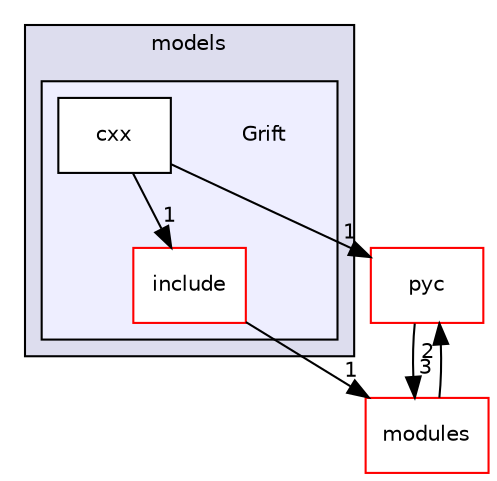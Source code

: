 digraph "Grift" {
  compound=true
  node [ fontsize="10", fontname="Helvetica"];
  edge [ labelfontsize="10", labelfontname="Helvetica"];
  subgraph clusterdir_5ed8ceece10d3d385b36a81739f690a3 {
    graph [ bgcolor="#ddddee", pencolor="black", label="models" fontname="Helvetica", fontsize="10", URL="dir_5ed8ceece10d3d385b36a81739f690a3.html"]
  subgraph clusterdir_2568a42fee3ce195aab69c98d8d6ec37 {
    graph [ bgcolor="#eeeeff", pencolor="black", label="" URL="dir_2568a42fee3ce195aab69c98d8d6ec37.html"];
    dir_2568a42fee3ce195aab69c98d8d6ec37 [shape=plaintext label="Grift"];
    dir_e0dfaa133471ae339b06539c84fd2907 [shape=box label="cxx" color="black" fillcolor="white" style="filled" URL="dir_e0dfaa133471ae339b06539c84fd2907.html"];
    dir_602555a6bc3396a406a211011b30c483 [shape=box label="include" color="red" fillcolor="white" style="filled" URL="dir_602555a6bc3396a406a211011b30c483.html"];
  }
  }
  dir_ec4844e93998863f4e611fcf0d12b86b [shape=box label="pyc" fillcolor="white" style="filled" color="red" URL="dir_ec4844e93998863f4e611fcf0d12b86b.html"];
  dir_ee3c23494b4011e6a628e4900ef262df [shape=box label="modules" fillcolor="white" style="filled" color="red" URL="dir_ee3c23494b4011e6a628e4900ef262df.html"];
  dir_e0dfaa133471ae339b06539c84fd2907->dir_ec4844e93998863f4e611fcf0d12b86b [headlabel="1", labeldistance=1.5 headhref="dir_000137_000084.html"];
  dir_e0dfaa133471ae339b06539c84fd2907->dir_602555a6bc3396a406a211011b30c483 [headlabel="1", labeldistance=1.5 headhref="dir_000137_000138.html"];
  dir_ec4844e93998863f4e611fcf0d12b86b->dir_ee3c23494b4011e6a628e4900ef262df [headlabel="3", labeldistance=1.5 headhref="dir_000084_000074.html"];
  dir_ee3c23494b4011e6a628e4900ef262df->dir_ec4844e93998863f4e611fcf0d12b86b [headlabel="2", labeldistance=1.5 headhref="dir_000074_000084.html"];
  dir_602555a6bc3396a406a211011b30c483->dir_ee3c23494b4011e6a628e4900ef262df [headlabel="1", labeldistance=1.5 headhref="dir_000138_000074.html"];
}
